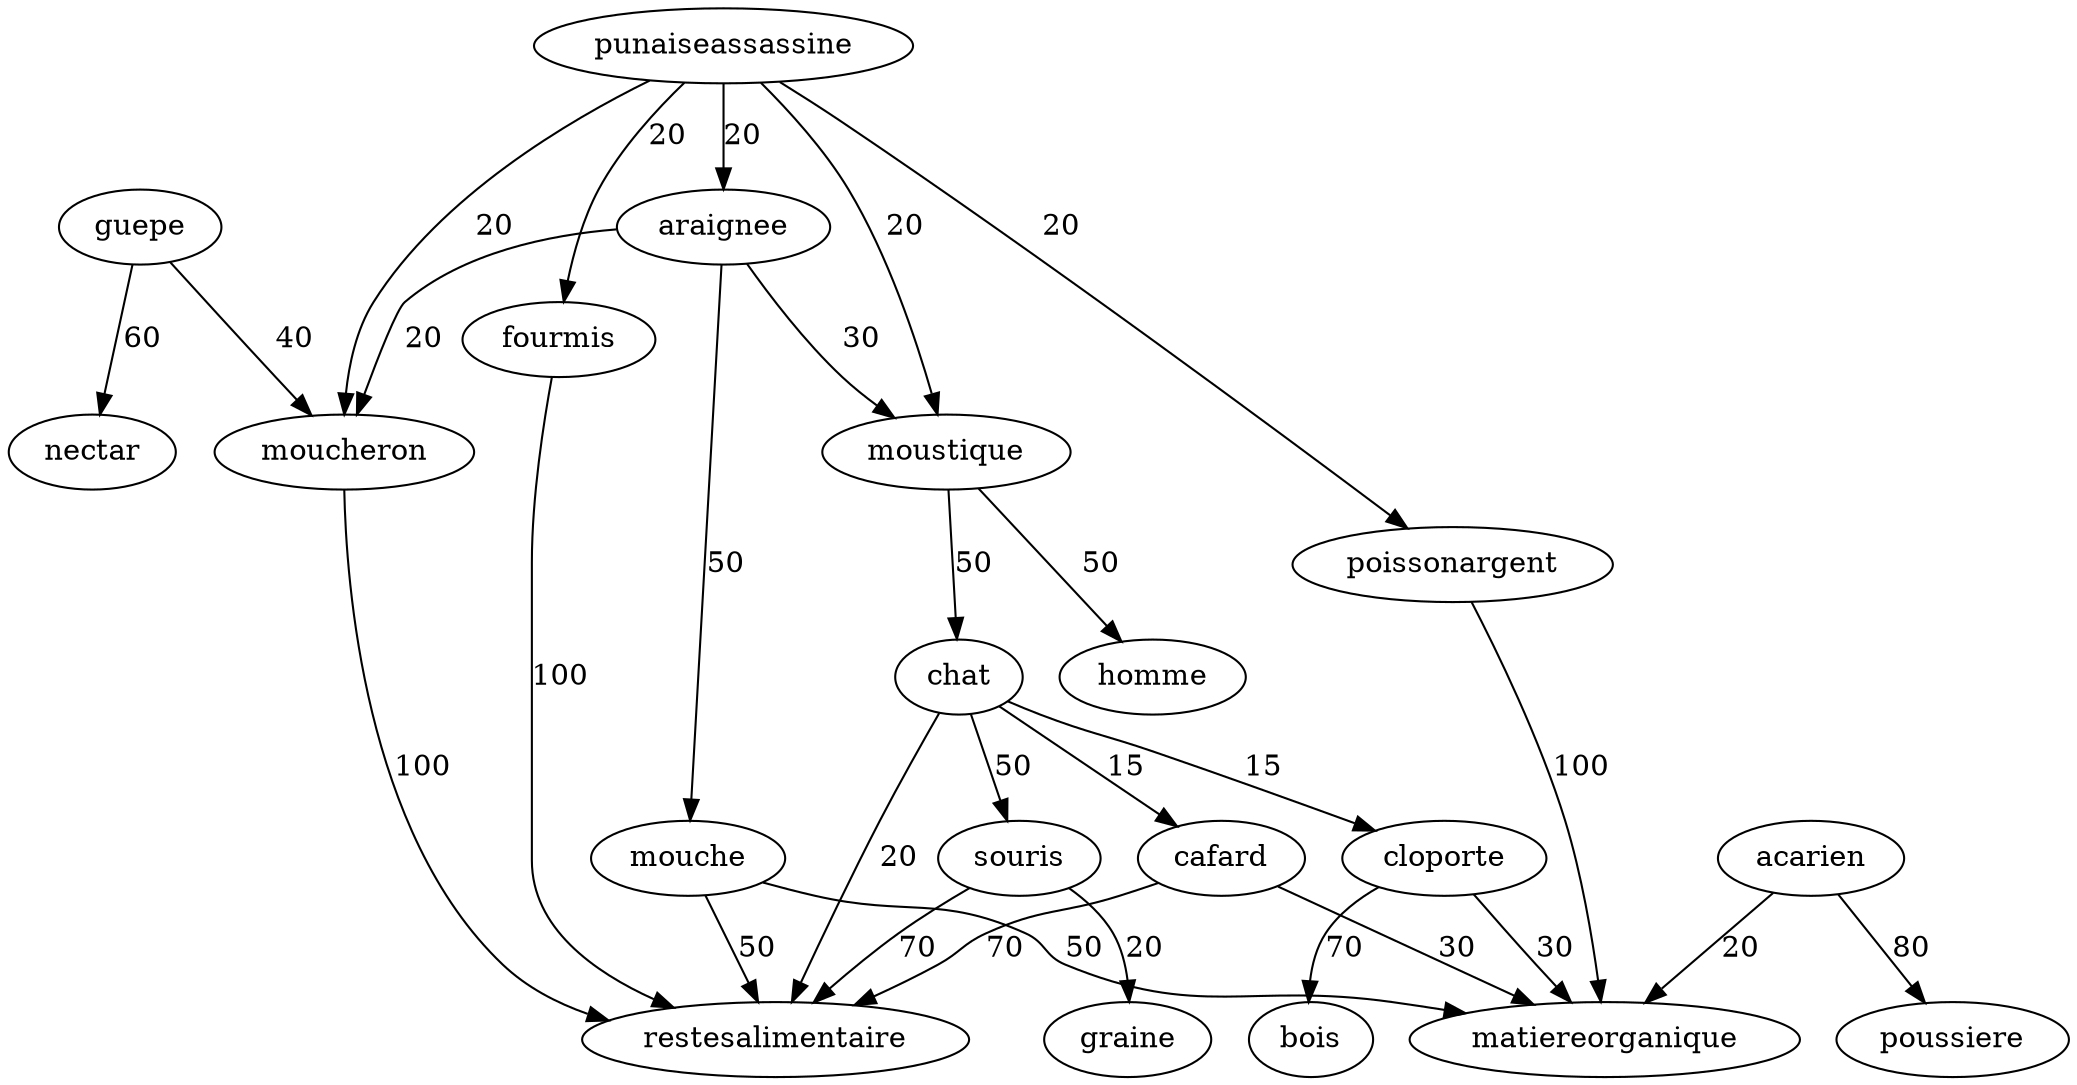 digraph graphe {
    fourmis -> restesalimentaire [label="100"];
    cafard -> matiereorganique [label="30"];
    cafard -> restesalimentaire [label="70"];
    moucheron -> restesalimentaire [label="100"];
    moustique -> chat [label="50"];
    moustique -> homme [label="50"];
    mouche -> matiereorganique [label="50"];
    mouche -> restesalimentaire [label="50"];
    cloporte -> matiereorganique [label="30"];
    cloporte -> bois [label="70"];
    guepe -> moucheron [label="40"];
    guepe -> nectar [label="60"];
    poissonargent -> matiereorganique [label="100"];
    punaiseassassine -> fourmis [label="20"];
    punaiseassassine -> moucheron [label="20"];
    punaiseassassine -> moustique [label="20"];
    punaiseassassine -> poissonargent [label="20"];
    punaiseassassine -> araignee [label="20"];
    araignee -> moucheron [label="20"];
    araignee -> moustique [label="30"];
    araignee -> mouche [label="50"];
    chat -> cafard [label="15"];
    chat -> cloporte [label="15"];
    chat -> souris [label="50"];
    chat -> restesalimentaire [label="20"];
    souris -> restesalimentaire [label="70"];
    souris -> graine [label="20"];
    acarien -> matiereorganique [label="20"];
    acarien -> poussiere [label="80"];
}
